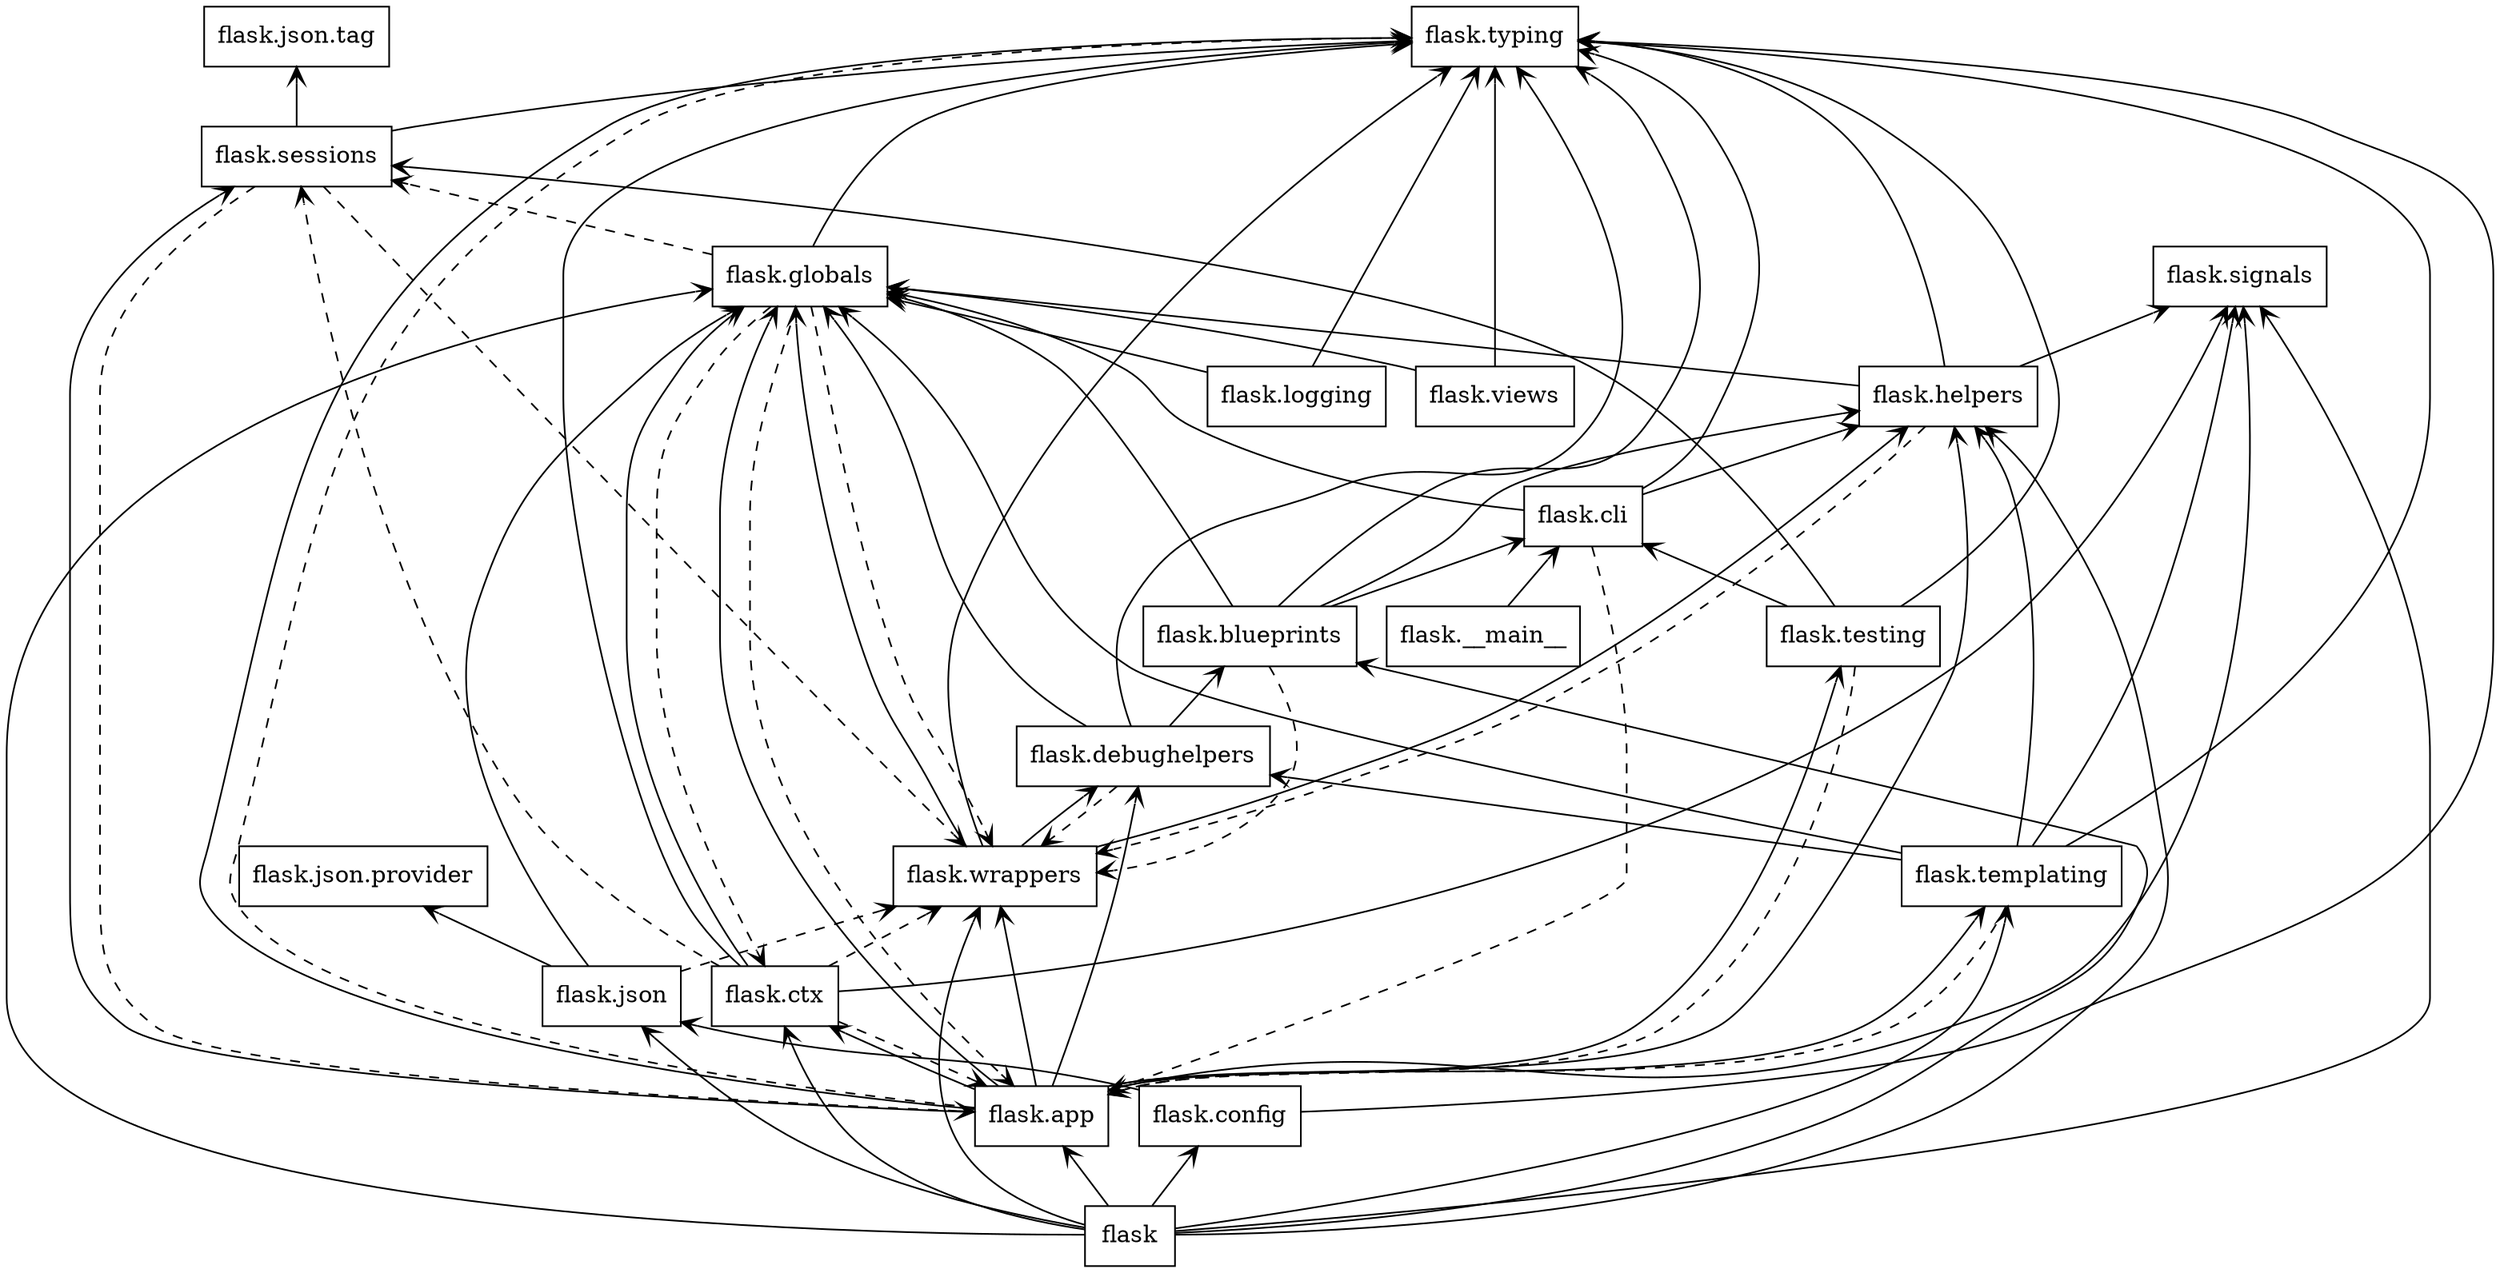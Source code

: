 digraph "packages_flask" {
rankdir=BT
charset="utf-8"
"flask" [color="black", label=<flask>, shape="box", style="solid"];
"flask.__main__" [color="black", label=<flask.__main__>, shape="box", style="solid"];
"flask.app" [color="black", label=<flask.app>, shape="box", style="solid"];
"flask.blueprints" [color="black", label=<flask.blueprints>, shape="box", style="solid"];
"flask.cli" [color="black", label=<flask.cli>, shape="box", style="solid"];
"flask.config" [color="black", label=<flask.config>, shape="box", style="solid"];
"flask.ctx" [color="black", label=<flask.ctx>, shape="box", style="solid"];
"flask.debughelpers" [color="black", label=<flask.debughelpers>, shape="box", style="solid"];
"flask.globals" [color="black", label=<flask.globals>, shape="box", style="solid"];
"flask.helpers" [color="black", label=<flask.helpers>, shape="box", style="solid"];
"flask.json" [color="black", label=<flask.json>, shape="box", style="solid"];
"flask.json.provider" [color="black", label=<flask.json.provider>, shape="box", style="solid"];
"flask.json.tag" [color="black", label=<flask.json.tag>, shape="box", style="solid"];
"flask.logging" [color="black", label=<flask.logging>, shape="box", style="solid"];
"flask.sessions" [color="black", label=<flask.sessions>, shape="box", style="solid"];
"flask.signals" [color="black", label=<flask.signals>, shape="box", style="solid"];
"flask.templating" [color="black", label=<flask.templating>, shape="box", style="solid"];
"flask.testing" [color="black", label=<flask.testing>, shape="box", style="solid"];
"flask.typing" [color="black", label=<flask.typing>, shape="box", style="solid"];
"flask.views" [color="black", label=<flask.views>, shape="box", style="solid"];
"flask.wrappers" [color="black", label=<flask.wrappers>, shape="box", style="solid"];
"flask" -> "flask.app" [arrowhead="open", arrowtail="none"];
"flask" -> "flask.blueprints" [arrowhead="open", arrowtail="none"];
"flask" -> "flask.config" [arrowhead="open", arrowtail="none"];
"flask" -> "flask.ctx" [arrowhead="open", arrowtail="none"];
"flask" -> "flask.globals" [arrowhead="open", arrowtail="none"];
"flask" -> "flask.helpers" [arrowhead="open", arrowtail="none"];
"flask" -> "flask.json" [arrowhead="open", arrowtail="none"];
"flask" -> "flask.signals" [arrowhead="open", arrowtail="none"];
"flask" -> "flask.templating" [arrowhead="open", arrowtail="none"];
"flask" -> "flask.wrappers" [arrowhead="open", arrowtail="none"];
"flask.__main__" -> "flask.cli" [arrowhead="open", arrowtail="none"];
"flask.app" -> "flask.ctx" [arrowhead="open", arrowtail="none"];
"flask.app" -> "flask.debughelpers" [arrowhead="open", arrowtail="none"];
"flask.app" -> "flask.globals" [arrowhead="open", arrowtail="none"];
"flask.app" -> "flask.helpers" [arrowhead="open", arrowtail="none"];
"flask.app" -> "flask.sessions" [arrowhead="open", arrowtail="none"];
"flask.app" -> "flask.signals" [arrowhead="open", arrowtail="none"];
"flask.app" -> "flask.templating" [arrowhead="open", arrowtail="none"];
"flask.app" -> "flask.testing" [arrowhead="open", arrowtail="none"];
"flask.app" -> "flask.typing" [arrowhead="open", arrowtail="none"];
"flask.app" -> "flask.wrappers" [arrowhead="open", arrowtail="none"];
"flask.blueprints" -> "flask.cli" [arrowhead="open", arrowtail="none"];
"flask.blueprints" -> "flask.globals" [arrowhead="open", arrowtail="none"];
"flask.blueprints" -> "flask.helpers" [arrowhead="open", arrowtail="none"];
"flask.blueprints" -> "flask.typing" [arrowhead="open", arrowtail="none"];
"flask.cli" -> "flask.globals" [arrowhead="open", arrowtail="none"];
"flask.cli" -> "flask.helpers" [arrowhead="open", arrowtail="none"];
"flask.cli" -> "flask.typing" [arrowhead="open", arrowtail="none"];
"flask.config" -> "flask.json" [arrowhead="open", arrowtail="none"];
"flask.config" -> "flask.typing" [arrowhead="open", arrowtail="none"];
"flask.ctx" -> "flask.globals" [arrowhead="open", arrowtail="none"];
"flask.ctx" -> "flask.signals" [arrowhead="open", arrowtail="none"];
"flask.ctx" -> "flask.typing" [arrowhead="open", arrowtail="none"];
"flask.debughelpers" -> "flask.blueprints" [arrowhead="open", arrowtail="none"];
"flask.debughelpers" -> "flask.globals" [arrowhead="open", arrowtail="none"];
"flask.debughelpers" -> "flask.typing" [arrowhead="open", arrowtail="none"];
"flask.globals" -> "flask.typing" [arrowhead="open", arrowtail="none"];
"flask.helpers" -> "flask.globals" [arrowhead="open", arrowtail="none"];
"flask.helpers" -> "flask.signals" [arrowhead="open", arrowtail="none"];
"flask.helpers" -> "flask.typing" [arrowhead="open", arrowtail="none"];
"flask.json" -> "flask.globals" [arrowhead="open", arrowtail="none"];
"flask.json" -> "flask.json.provider" [arrowhead="open", arrowtail="none"];
"flask.logging" -> "flask.globals" [arrowhead="open", arrowtail="none"];
"flask.logging" -> "flask.typing" [arrowhead="open", arrowtail="none"];
"flask.sessions" -> "flask.json.tag" [arrowhead="open", arrowtail="none"];
"flask.sessions" -> "flask.typing" [arrowhead="open", arrowtail="none"];
"flask.templating" -> "flask.debughelpers" [arrowhead="open", arrowtail="none"];
"flask.templating" -> "flask.globals" [arrowhead="open", arrowtail="none"];
"flask.templating" -> "flask.helpers" [arrowhead="open", arrowtail="none"];
"flask.templating" -> "flask.signals" [arrowhead="open", arrowtail="none"];
"flask.templating" -> "flask.typing" [arrowhead="open", arrowtail="none"];
"flask.testing" -> "flask.cli" [arrowhead="open", arrowtail="none"];
"flask.testing" -> "flask.sessions" [arrowhead="open", arrowtail="none"];
"flask.testing" -> "flask.typing" [arrowhead="open", arrowtail="none"];
"flask.views" -> "flask.globals" [arrowhead="open", arrowtail="none"];
"flask.views" -> "flask.typing" [arrowhead="open", arrowtail="none"];
"flask.wrappers" -> "flask.debughelpers" [arrowhead="open", arrowtail="none"];
"flask.wrappers" -> "flask.globals" [arrowhead="open", arrowtail="none"];
"flask.wrappers" -> "flask.helpers" [arrowhead="open", arrowtail="none"];
"flask.wrappers" -> "flask.typing" [arrowhead="open", arrowtail="none"];
"flask.app" -> "flask.typing" [arrowhead="open", arrowtail="none", style="dashed"];
"flask.blueprints" -> "flask.wrappers" [arrowhead="open", arrowtail="none", style="dashed"];
"flask.cli" -> "flask.app" [arrowhead="open", arrowtail="none", style="dashed"];
"flask.ctx" -> "flask.app" [arrowhead="open", arrowtail="none", style="dashed"];
"flask.ctx" -> "flask.sessions" [arrowhead="open", arrowtail="none", style="dashed"];
"flask.ctx" -> "flask.wrappers" [arrowhead="open", arrowtail="none", style="dashed"];
"flask.debughelpers" -> "flask.wrappers" [arrowhead="open", arrowtail="none", style="dashed"];
"flask.globals" -> "flask.app" [arrowhead="open", arrowtail="none", style="dashed"];
"flask.globals" -> "flask.ctx" [arrowhead="open", arrowtail="none", style="dashed"];
"flask.globals" -> "flask.sessions" [arrowhead="open", arrowtail="none", style="dashed"];
"flask.globals" -> "flask.wrappers" [arrowhead="open", arrowtail="none", style="dashed"];
"flask.helpers" -> "flask.wrappers" [arrowhead="open", arrowtail="none", style="dashed"];
"flask.json" -> "flask.wrappers" [arrowhead="open", arrowtail="none", style="dashed"];
"flask.sessions" -> "flask.app" [arrowhead="open", arrowtail="none", style="dashed"];
"flask.sessions" -> "flask.wrappers" [arrowhead="open", arrowtail="none", style="dashed"];
"flask.templating" -> "flask.app" [arrowhead="open", arrowtail="none", style="dashed"];
"flask.testing" -> "flask.app" [arrowhead="open", arrowtail="none", style="dashed"];
}
